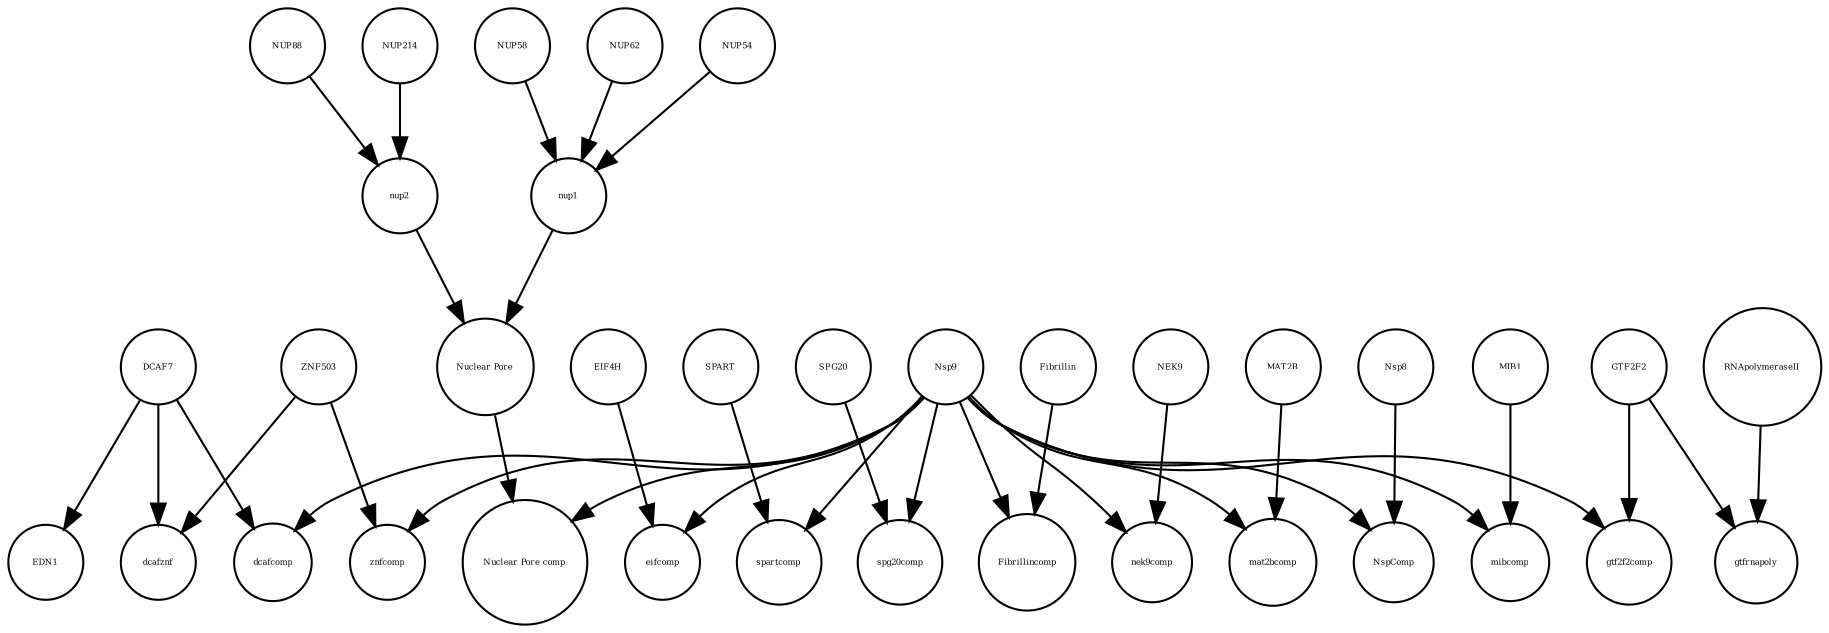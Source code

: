 strict digraph  {
NUP58 [annotation=urn_miriam_uniprot_Q9BVL2, bipartite=0, cls=macromolecule, fontsize=4, label=NUP58, shape=circle];
RNApolymeraseII [annotation=urn_miriam_uniprot_P30876, bipartite=0, cls=macromolecule, fontsize=4, label=RNApolymeraseII, shape=circle];
Nsp9 [annotation="urn_miriam_uniprot_P0DTD1|urn_miriam_ncbiprotein_YP_009725305", bipartite=0, cls=macromolecule, fontsize=4, label=Nsp9, shape=circle];
GTF2F2 [annotation="urn_miriam_uniprot_P13984|urn_miriam_pubmed_10428810", bipartite=0, cls=macromolecule, fontsize=4, label=GTF2F2, shape=circle];
eifcomp [annotation="", bipartite=0, cls=complex, fontsize=4, label=eifcomp, shape=circle];
"Nuclear Pore" [annotation="", bipartite=0, cls=complex, fontsize=4, label="Nuclear Pore", shape=circle];
spartcomp [annotation="", bipartite=0, cls=complex, fontsize=4, label=spartcomp, shape=circle];
spg20comp [annotation="", bipartite=0, cls=complex, fontsize=4, label=spg20comp, shape=circle];
NUP214 [annotation=urn_miriam_uniprot_P35658, bipartite=0, cls=macromolecule, fontsize=4, label=NUP214, shape=circle];
NEK9 [annotation=urn_miriam_uniprot_Q8TD19, bipartite=0, cls=macromolecule, fontsize=4, label=NEK9, shape=circle];
MAT2B [annotation="urn_miriam_uniprot_Q9NZL9|urn_miriam_pubmed_10644686|urn_miriam_pubmed_23189196|urn_miriam_pubmed_25075345|urn_miriam_pubmed_23425511", bipartite=0, cls=macromolecule, fontsize=4, label=MAT2B, shape=circle];
dcafcomp [annotation="", bipartite=0, cls=complex, fontsize=4, label=dcafcomp, shape=circle];
DCAF7 [annotation="urn_miriam_uniprot_P61962|urn_miriam_pubmed_16887337|urn_miriam_pubmed_16949367", bipartite=0, cls=macromolecule, fontsize=4, label=DCAF7, shape=circle];
Fibrillincomp [annotation="", bipartite=0, cls=complex, fontsize=4, label=Fibrillincomp, shape=circle];
Nsp8 [annotation="urn_miriam_uniprot_P0DTD1|urn_miriam_ncbiprotein_YP_009725304", bipartite=0, cls=macromolecule, fontsize=4, label=Nsp8, shape=circle];
EIF4H [annotation="urn_miriam_uniprot_Q15056|urn_miriam_pubmed_10585411|urn_miriam_pubmed_11418588", bipartite=0, cls=macromolecule, fontsize=4, label=EIF4H, shape=circle];
MIB1 [annotation="urn_miriam_uniprot_Q86YT6|urn_miriam_pubmed_24185901", bipartite=0, cls=macromolecule, fontsize=4, label=MIB1, shape=circle];
gtfrnapoly [annotation="", bipartite=0, cls=complex, fontsize=4, label=gtfrnapoly, shape=circle];
NUP62 [annotation=urn_miriam_uniprot_P37198, bipartite=0, cls=macromolecule, fontsize=4, label=NUP62, shape=circle];
nek9comp [annotation="", bipartite=0, cls=complex, fontsize=4, label=nek9comp, shape=circle];
SPART [annotation=urn_miriam_uniprot_Q8N0X7, bipartite=0, cls=macromolecule, fontsize=4, label=SPART, shape=circle];
Fibrillin [annotation="", bipartite=0, cls=complex, fontsize=4, label=Fibrillin, shape=circle];
nup2 [annotation="", bipartite=0, cls=complex, fontsize=4, label=nup2, shape=circle];
NUP88 [annotation="urn_miriam_uniprot_Q99567|urn_miriam_pubmed_30543681", bipartite=0, cls=macromolecule, fontsize=4, label=NUP88, shape=circle];
nup1 [annotation="", bipartite=0, cls=complex, fontsize=4, label=nup1, shape=circle];
"Nuclear Pore comp" [annotation="", bipartite=0, cls=complex, fontsize=4, label="Nuclear Pore comp", shape=circle];
znfcomp [annotation="", bipartite=0, cls=complex, fontsize=4, label=znfcomp, shape=circle];
NUP54 [annotation=urn_miriam_uniprot_Q7Z3B4, bipartite=0, cls=macromolecule, fontsize=4, label=NUP54, shape=circle];
gtf2f2comp [annotation="", bipartite=0, cls=complex, fontsize=4, label=gtf2f2comp, shape=circle];
mat2bcomp [annotation="", bipartite=0, cls=complex, fontsize=4, label=mat2bcomp, shape=circle];
NspComp [annotation="", bipartite=0, cls=complex, fontsize=4, label=NspComp, shape=circle];
dcafznf [annotation="", bipartite=0, cls=complex, fontsize=4, label=dcafznf, shape=circle];
EDN1 [annotation=urn_miriam_uniprot_P05305, bipartite=0, cls=macromolecule, fontsize=4, label=EDN1, shape=circle];
mibcomp [annotation="", bipartite=0, cls=complex, fontsize=4, label=mibcomp, shape=circle];
ZNF503 [annotation=urn_miriam_uniprot_Q96F45, bipartite=0, cls=macromolecule, fontsize=4, label=ZNF503, shape=circle];
SPG20 [annotation="", bipartite=0, cls=macromolecule, fontsize=4, label=SPG20, shape=circle];
NUP58 -> nup1  [annotation="", interaction_type=production];
RNApolymeraseII -> gtfrnapoly  [annotation="", interaction_type=production];
Nsp9 -> nek9comp  [annotation="", interaction_type=production];
Nsp9 -> NspComp  [annotation="", interaction_type=production];
Nsp9 -> gtf2f2comp  [annotation="", interaction_type=production];
Nsp9 -> Fibrillincomp  [annotation="", interaction_type=production];
Nsp9 -> mibcomp  [annotation="", interaction_type=production];
Nsp9 -> eifcomp  [annotation="", interaction_type=production];
Nsp9 -> spartcomp  [annotation="", interaction_type=production];
Nsp9 -> znfcomp  [annotation="", interaction_type=production];
Nsp9 -> mat2bcomp  [annotation="", interaction_type=production];
Nsp9 -> "Nuclear Pore comp"  [annotation="", interaction_type=production];
Nsp9 -> spg20comp  [annotation="", interaction_type=production];
Nsp9 -> dcafcomp  [annotation="", interaction_type=production];
GTF2F2 -> gtfrnapoly  [annotation="", interaction_type=production];
GTF2F2 -> gtf2f2comp  [annotation="", interaction_type=production];
"Nuclear Pore" -> "Nuclear Pore comp"  [annotation="", interaction_type=production];
NUP214 -> nup2  [annotation="", interaction_type=production];
NEK9 -> nek9comp  [annotation="", interaction_type=production];
MAT2B -> mat2bcomp  [annotation="", interaction_type=production];
DCAF7 -> EDN1  [annotation=urn_miriam_pubmed_27880803, interaction_type=catalysis];
DCAF7 -> dcafznf  [annotation="", interaction_type=production];
DCAF7 -> dcafcomp  [annotation="", interaction_type=production];
Nsp8 -> NspComp  [annotation="", interaction_type=production];
EIF4H -> eifcomp  [annotation="", interaction_type=production];
MIB1 -> mibcomp  [annotation="", interaction_type=production];
NUP62 -> nup1  [annotation="", interaction_type=production];
SPART -> spartcomp  [annotation="", interaction_type=production];
Fibrillin -> Fibrillincomp  [annotation="", interaction_type=production];
nup2 -> "Nuclear Pore"  [annotation="", interaction_type=production];
NUP88 -> nup2  [annotation="", interaction_type=production];
nup1 -> "Nuclear Pore"  [annotation="", interaction_type=production];
NUP54 -> nup1  [annotation="", interaction_type=production];
ZNF503 -> znfcomp  [annotation="", interaction_type=production];
ZNF503 -> dcafznf  [annotation="", interaction_type=production];
SPG20 -> spg20comp  [annotation="", interaction_type=production];
}
